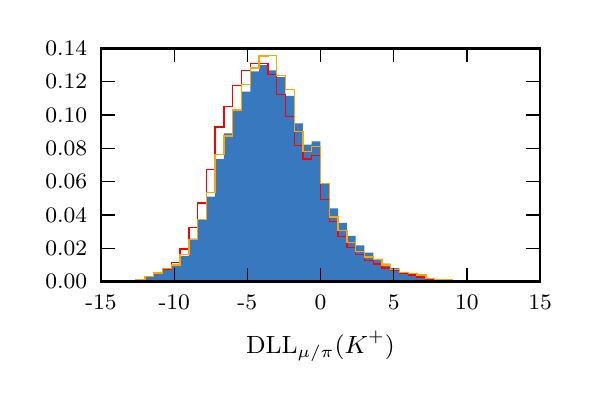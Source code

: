 \begingroup%
\makeatletter%
\begin{pgfpicture}%
\pgfpathrectangle{\pgfpointorigin}{\pgfqpoint{2.682in}{1.719in}}%
\pgfusepath{use as bounding box, clip}%
\begin{pgfscope}%
\pgfsetbuttcap%
\pgfsetmiterjoin%
\definecolor{currentfill}{rgb}{1.0,1.0,1.0}%
\pgfsetfillcolor{currentfill}%
\pgfsetlinewidth{0.0pt}%
\definecolor{currentstroke}{rgb}{1.0,1.0,1.0}%
\pgfsetstrokecolor{currentstroke}%
\pgfsetdash{}{0pt}%
\pgfpathmoveto{\pgfqpoint{0.0in}{0.0in}}%
\pgfpathlineto{\pgfqpoint{2.682in}{0.0in}}%
\pgfpathlineto{\pgfqpoint{2.682in}{1.719in}}%
\pgfpathlineto{\pgfqpoint{0.0in}{1.719in}}%
\pgfpathclose%
\pgfusepath{fill}%
\end{pgfscope}%
\begin{pgfscope}%
\pgfsetbuttcap%
\pgfsetmiterjoin%
\definecolor{currentfill}{rgb}{1.0,1.0,1.0}%
\pgfsetfillcolor{currentfill}%
\pgfsetlinewidth{0.0pt}%
\definecolor{currentstroke}{rgb}{0.0,0.0,0.0}%
\pgfsetstrokecolor{currentstroke}%
\pgfsetstrokeopacity{0.0}%
\pgfsetdash{}{0pt}%
\pgfpathmoveto{\pgfqpoint{0.367in}{0.45in}}%
\pgfpathlineto{\pgfqpoint{2.562in}{0.45in}}%
\pgfpathlineto{\pgfqpoint{2.562in}{1.616in}}%
\pgfpathlineto{\pgfqpoint{0.367in}{1.616in}}%
\pgfpathclose%
\pgfusepath{fill}%
\end{pgfscope}%
\begin{pgfscope}%
\pgfpathrectangle{\pgfqpoint{0.367in}{0.45in}}{\pgfqpoint{2.195in}{1.166in}} %
\pgfusepath{clip}%
\pgfsetbuttcap%
\pgfsetmiterjoin%
\definecolor{currentfill}{rgb}{0.216,0.471,0.749}%
\pgfsetfillcolor{currentfill}%
\pgfsetlinewidth{0.0pt}%
\definecolor{currentstroke}{rgb}{0.0,0.0,0.0}%
\pgfsetstrokecolor{currentstroke}%
\pgfsetdash{}{0pt}%
\pgfpathmoveto{\pgfqpoint{0.367in}{0.45in}}%
\pgfpathlineto{\pgfqpoint{0.367in}{0.45in}}%
\pgfpathlineto{\pgfqpoint{0.411in}{0.45in}}%
\pgfpathlineto{\pgfqpoint{0.411in}{0.45in}}%
\pgfpathlineto{\pgfqpoint{0.455in}{0.45in}}%
\pgfpathlineto{\pgfqpoint{0.455in}{0.45in}}%
\pgfpathlineto{\pgfqpoint{0.499in}{0.45in}}%
\pgfpathlineto{\pgfqpoint{0.499in}{0.45in}}%
\pgfpathlineto{\pgfqpoint{0.542in}{0.45in}}%
\pgfpathlineto{\pgfqpoint{0.542in}{0.454in}}%
\pgfpathlineto{\pgfqpoint{0.586in}{0.454in}}%
\pgfpathlineto{\pgfqpoint{0.586in}{0.472in}}%
\pgfpathlineto{\pgfqpoint{0.63in}{0.472in}}%
\pgfpathlineto{\pgfqpoint{0.63in}{0.49in}}%
\pgfpathlineto{\pgfqpoint{0.674in}{0.49in}}%
\pgfpathlineto{\pgfqpoint{0.674in}{0.511in}}%
\pgfpathlineto{\pgfqpoint{0.718in}{0.511in}}%
\pgfpathlineto{\pgfqpoint{0.718in}{0.535in}}%
\pgfpathlineto{\pgfqpoint{0.762in}{0.535in}}%
\pgfpathlineto{\pgfqpoint{0.762in}{0.578in}}%
\pgfpathlineto{\pgfqpoint{0.806in}{0.578in}}%
\pgfpathlineto{\pgfqpoint{0.806in}{0.664in}}%
\pgfpathlineto{\pgfqpoint{0.85in}{0.664in}}%
\pgfpathlineto{\pgfqpoint{0.85in}{0.759in}}%
\pgfpathlineto{\pgfqpoint{0.894in}{0.759in}}%
\pgfpathlineto{\pgfqpoint{0.894in}{0.874in}}%
\pgfpathlineto{\pgfqpoint{0.937in}{0.874in}}%
\pgfpathlineto{\pgfqpoint{0.937in}{1.062in}}%
\pgfpathlineto{\pgfqpoint{0.981in}{1.062in}}%
\pgfpathlineto{\pgfqpoint{0.981in}{1.19in}}%
\pgfpathlineto{\pgfqpoint{1.025in}{1.19in}}%
\pgfpathlineto{\pgfqpoint{1.025in}{1.303in}}%
\pgfpathlineto{\pgfqpoint{1.069in}{1.303in}}%
\pgfpathlineto{\pgfqpoint{1.069in}{1.399in}}%
\pgfpathlineto{\pgfqpoint{1.113in}{1.399in}}%
\pgfpathlineto{\pgfqpoint{1.113in}{1.5in}}%
\pgfpathlineto{\pgfqpoint{1.157in}{1.5in}}%
\pgfpathlineto{\pgfqpoint{1.157in}{1.532in}}%
\pgfpathlineto{\pgfqpoint{1.201in}{1.532in}}%
\pgfpathlineto{\pgfqpoint{1.201in}{1.506in}}%
\pgfpathlineto{\pgfqpoint{1.245in}{1.506in}}%
\pgfpathlineto{\pgfqpoint{1.245in}{1.472in}}%
\pgfpathlineto{\pgfqpoint{1.289in}{1.472in}}%
\pgfpathlineto{\pgfqpoint{1.289in}{1.378in}}%
\pgfpathlineto{\pgfqpoint{1.333in}{1.378in}}%
\pgfpathlineto{\pgfqpoint{1.333in}{1.241in}}%
\pgfpathlineto{\pgfqpoint{1.376in}{1.241in}}%
\pgfpathlineto{\pgfqpoint{1.376in}{1.134in}}%
\pgfpathlineto{\pgfqpoint{1.42in}{1.134in}}%
\pgfpathlineto{\pgfqpoint{1.42in}{1.151in}}%
\pgfpathlineto{\pgfqpoint{1.464in}{1.151in}}%
\pgfpathlineto{\pgfqpoint{1.464in}{0.938in}}%
\pgfpathlineto{\pgfqpoint{1.508in}{0.938in}}%
\pgfpathlineto{\pgfqpoint{1.508in}{0.816in}}%
\pgfpathlineto{\pgfqpoint{1.552in}{0.816in}}%
\pgfpathlineto{\pgfqpoint{1.552in}{0.743in}}%
\pgfpathlineto{\pgfqpoint{1.596in}{0.743in}}%
\pgfpathlineto{\pgfqpoint{1.596in}{0.678in}}%
\pgfpathlineto{\pgfqpoint{1.64in}{0.678in}}%
\pgfpathlineto{\pgfqpoint{1.64in}{0.631in}}%
\pgfpathlineto{\pgfqpoint{1.684in}{0.631in}}%
\pgfpathlineto{\pgfqpoint{1.684in}{0.594in}}%
\pgfpathlineto{\pgfqpoint{1.728in}{0.594in}}%
\pgfpathlineto{\pgfqpoint{1.728in}{0.563in}}%
\pgfpathlineto{\pgfqpoint{1.772in}{0.563in}}%
\pgfpathlineto{\pgfqpoint{1.772in}{0.539in}}%
\pgfpathlineto{\pgfqpoint{1.815in}{0.539in}}%
\pgfpathlineto{\pgfqpoint{1.815in}{0.517in}}%
\pgfpathlineto{\pgfqpoint{1.859in}{0.517in}}%
\pgfpathlineto{\pgfqpoint{1.859in}{0.497in}}%
\pgfpathlineto{\pgfqpoint{1.903in}{0.497in}}%
\pgfpathlineto{\pgfqpoint{1.903in}{0.488in}}%
\pgfpathlineto{\pgfqpoint{1.947in}{0.488in}}%
\pgfpathlineto{\pgfqpoint{1.947in}{0.478in}}%
\pgfpathlineto{\pgfqpoint{1.991in}{0.478in}}%
\pgfpathlineto{\pgfqpoint{1.991in}{0.466in}}%
\pgfpathlineto{\pgfqpoint{2.035in}{0.466in}}%
\pgfpathlineto{\pgfqpoint{2.035in}{0.461in}}%
\pgfpathlineto{\pgfqpoint{2.079in}{0.461in}}%
\pgfpathlineto{\pgfqpoint{2.079in}{0.456in}}%
\pgfpathlineto{\pgfqpoint{2.123in}{0.456in}}%
\pgfpathlineto{\pgfqpoint{2.123in}{0.453in}}%
\pgfpathlineto{\pgfqpoint{2.167in}{0.453in}}%
\pgfpathlineto{\pgfqpoint{2.167in}{0.451in}}%
\pgfpathlineto{\pgfqpoint{2.21in}{0.451in}}%
\pgfpathlineto{\pgfqpoint{2.21in}{0.451in}}%
\pgfpathlineto{\pgfqpoint{2.254in}{0.451in}}%
\pgfpathlineto{\pgfqpoint{2.254in}{0.45in}}%
\pgfpathlineto{\pgfqpoint{2.298in}{0.45in}}%
\pgfpathlineto{\pgfqpoint{2.298in}{0.45in}}%
\pgfpathlineto{\pgfqpoint{2.342in}{0.45in}}%
\pgfpathlineto{\pgfqpoint{2.342in}{0.45in}}%
\pgfpathlineto{\pgfqpoint{2.386in}{0.45in}}%
\pgfpathlineto{\pgfqpoint{2.386in}{0.45in}}%
\pgfpathlineto{\pgfqpoint{2.43in}{0.45in}}%
\pgfpathlineto{\pgfqpoint{2.43in}{0.45in}}%
\pgfpathlineto{\pgfqpoint{2.474in}{0.45in}}%
\pgfpathlineto{\pgfqpoint{2.474in}{0.45in}}%
\pgfpathlineto{\pgfqpoint{2.518in}{0.45in}}%
\pgfpathlineto{\pgfqpoint{2.518in}{0.45in}}%
\pgfpathlineto{\pgfqpoint{2.562in}{0.45in}}%
\pgfpathlineto{\pgfqpoint{2.562in}{0.45in}}%
\pgfpathlineto{\pgfqpoint{2.518in}{0.45in}}%
\pgfpathlineto{\pgfqpoint{2.518in}{0.45in}}%
\pgfpathlineto{\pgfqpoint{2.474in}{0.45in}}%
\pgfpathlineto{\pgfqpoint{2.474in}{0.45in}}%
\pgfpathlineto{\pgfqpoint{2.43in}{0.45in}}%
\pgfpathlineto{\pgfqpoint{2.43in}{0.45in}}%
\pgfpathlineto{\pgfqpoint{2.386in}{0.45in}}%
\pgfpathlineto{\pgfqpoint{2.386in}{0.45in}}%
\pgfpathlineto{\pgfqpoint{2.342in}{0.45in}}%
\pgfpathlineto{\pgfqpoint{2.342in}{0.45in}}%
\pgfpathlineto{\pgfqpoint{2.298in}{0.45in}}%
\pgfpathlineto{\pgfqpoint{2.298in}{0.45in}}%
\pgfpathlineto{\pgfqpoint{2.254in}{0.45in}}%
\pgfpathlineto{\pgfqpoint{2.254in}{0.45in}}%
\pgfpathlineto{\pgfqpoint{2.21in}{0.45in}}%
\pgfpathlineto{\pgfqpoint{2.21in}{0.45in}}%
\pgfpathlineto{\pgfqpoint{2.167in}{0.45in}}%
\pgfpathlineto{\pgfqpoint{2.167in}{0.45in}}%
\pgfpathlineto{\pgfqpoint{2.123in}{0.45in}}%
\pgfpathlineto{\pgfqpoint{2.123in}{0.45in}}%
\pgfpathlineto{\pgfqpoint{2.079in}{0.45in}}%
\pgfpathlineto{\pgfqpoint{2.079in}{0.45in}}%
\pgfpathlineto{\pgfqpoint{2.035in}{0.45in}}%
\pgfpathlineto{\pgfqpoint{2.035in}{0.45in}}%
\pgfpathlineto{\pgfqpoint{1.991in}{0.45in}}%
\pgfpathlineto{\pgfqpoint{1.991in}{0.45in}}%
\pgfpathlineto{\pgfqpoint{1.947in}{0.45in}}%
\pgfpathlineto{\pgfqpoint{1.947in}{0.45in}}%
\pgfpathlineto{\pgfqpoint{1.903in}{0.45in}}%
\pgfpathlineto{\pgfqpoint{1.903in}{0.45in}}%
\pgfpathlineto{\pgfqpoint{1.859in}{0.45in}}%
\pgfpathlineto{\pgfqpoint{1.859in}{0.45in}}%
\pgfpathlineto{\pgfqpoint{1.815in}{0.45in}}%
\pgfpathlineto{\pgfqpoint{1.815in}{0.45in}}%
\pgfpathlineto{\pgfqpoint{1.772in}{0.45in}}%
\pgfpathlineto{\pgfqpoint{1.772in}{0.45in}}%
\pgfpathlineto{\pgfqpoint{1.728in}{0.45in}}%
\pgfpathlineto{\pgfqpoint{1.728in}{0.45in}}%
\pgfpathlineto{\pgfqpoint{1.684in}{0.45in}}%
\pgfpathlineto{\pgfqpoint{1.684in}{0.45in}}%
\pgfpathlineto{\pgfqpoint{1.64in}{0.45in}}%
\pgfpathlineto{\pgfqpoint{1.64in}{0.45in}}%
\pgfpathlineto{\pgfqpoint{1.596in}{0.45in}}%
\pgfpathlineto{\pgfqpoint{1.596in}{0.45in}}%
\pgfpathlineto{\pgfqpoint{1.552in}{0.45in}}%
\pgfpathlineto{\pgfqpoint{1.552in}{0.45in}}%
\pgfpathlineto{\pgfqpoint{1.508in}{0.45in}}%
\pgfpathlineto{\pgfqpoint{1.508in}{0.45in}}%
\pgfpathlineto{\pgfqpoint{1.464in}{0.45in}}%
\pgfpathlineto{\pgfqpoint{1.464in}{0.45in}}%
\pgfpathlineto{\pgfqpoint{1.42in}{0.45in}}%
\pgfpathlineto{\pgfqpoint{1.42in}{0.45in}}%
\pgfpathlineto{\pgfqpoint{1.376in}{0.45in}}%
\pgfpathlineto{\pgfqpoint{1.376in}{0.45in}}%
\pgfpathlineto{\pgfqpoint{1.333in}{0.45in}}%
\pgfpathlineto{\pgfqpoint{1.333in}{0.45in}}%
\pgfpathlineto{\pgfqpoint{1.289in}{0.45in}}%
\pgfpathlineto{\pgfqpoint{1.289in}{0.45in}}%
\pgfpathlineto{\pgfqpoint{1.245in}{0.45in}}%
\pgfpathlineto{\pgfqpoint{1.245in}{0.45in}}%
\pgfpathlineto{\pgfqpoint{1.201in}{0.45in}}%
\pgfpathlineto{\pgfqpoint{1.201in}{0.45in}}%
\pgfpathlineto{\pgfqpoint{1.157in}{0.45in}}%
\pgfpathlineto{\pgfqpoint{1.157in}{0.45in}}%
\pgfpathlineto{\pgfqpoint{1.113in}{0.45in}}%
\pgfpathlineto{\pgfqpoint{1.113in}{0.45in}}%
\pgfpathlineto{\pgfqpoint{1.069in}{0.45in}}%
\pgfpathlineto{\pgfqpoint{1.069in}{0.45in}}%
\pgfpathlineto{\pgfqpoint{1.025in}{0.45in}}%
\pgfpathlineto{\pgfqpoint{1.025in}{0.45in}}%
\pgfpathlineto{\pgfqpoint{0.981in}{0.45in}}%
\pgfpathlineto{\pgfqpoint{0.981in}{0.45in}}%
\pgfpathlineto{\pgfqpoint{0.937in}{0.45in}}%
\pgfpathlineto{\pgfqpoint{0.937in}{0.45in}}%
\pgfpathlineto{\pgfqpoint{0.894in}{0.45in}}%
\pgfpathlineto{\pgfqpoint{0.894in}{0.45in}}%
\pgfpathlineto{\pgfqpoint{0.85in}{0.45in}}%
\pgfpathlineto{\pgfqpoint{0.85in}{0.45in}}%
\pgfpathlineto{\pgfqpoint{0.806in}{0.45in}}%
\pgfpathlineto{\pgfqpoint{0.806in}{0.45in}}%
\pgfpathlineto{\pgfqpoint{0.762in}{0.45in}}%
\pgfpathlineto{\pgfqpoint{0.762in}{0.45in}}%
\pgfpathlineto{\pgfqpoint{0.718in}{0.45in}}%
\pgfpathlineto{\pgfqpoint{0.718in}{0.45in}}%
\pgfpathlineto{\pgfqpoint{0.674in}{0.45in}}%
\pgfpathlineto{\pgfqpoint{0.674in}{0.45in}}%
\pgfpathlineto{\pgfqpoint{0.63in}{0.45in}}%
\pgfpathlineto{\pgfqpoint{0.63in}{0.45in}}%
\pgfpathlineto{\pgfqpoint{0.586in}{0.45in}}%
\pgfpathlineto{\pgfqpoint{0.586in}{0.45in}}%
\pgfpathlineto{\pgfqpoint{0.542in}{0.45in}}%
\pgfpathlineto{\pgfqpoint{0.542in}{0.45in}}%
\pgfpathlineto{\pgfqpoint{0.499in}{0.45in}}%
\pgfpathlineto{\pgfqpoint{0.499in}{0.45in}}%
\pgfpathlineto{\pgfqpoint{0.455in}{0.45in}}%
\pgfpathlineto{\pgfqpoint{0.455in}{0.45in}}%
\pgfpathlineto{\pgfqpoint{0.411in}{0.45in}}%
\pgfpathlineto{\pgfqpoint{0.411in}{0.45in}}%
\pgfpathlineto{\pgfqpoint{0.367in}{0.45in}}%
\pgfusepath{fill}%
\end{pgfscope}%
\begin{pgfscope}%
\pgfpathrectangle{\pgfqpoint{0.367in}{0.45in}}{\pgfqpoint{2.195in}{1.166in}} %
\pgfusepath{clip}%
\pgfsetbuttcap%
\pgfsetmiterjoin%
\pgfsetlinewidth{0.502pt}%
\definecolor{currentstroke}{rgb}{1.0,0.0,0.0}%
\pgfsetstrokecolor{currentstroke}%
\pgfsetdash{}{0pt}%
\pgfpathmoveto{\pgfqpoint{0.367in}{0.45in}}%
\pgfpathlineto{\pgfqpoint{0.367in}{0.45in}}%
\pgfpathlineto{\pgfqpoint{0.411in}{0.45in}}%
\pgfpathlineto{\pgfqpoint{0.411in}{0.45in}}%
\pgfpathlineto{\pgfqpoint{0.455in}{0.45in}}%
\pgfpathlineto{\pgfqpoint{0.455in}{0.45in}}%
\pgfpathlineto{\pgfqpoint{0.499in}{0.45in}}%
\pgfpathlineto{\pgfqpoint{0.499in}{0.45in}}%
\pgfpathlineto{\pgfqpoint{0.542in}{0.45in}}%
\pgfpathlineto{\pgfqpoint{0.542in}{0.456in}}%
\pgfpathlineto{\pgfqpoint{0.586in}{0.456in}}%
\pgfpathlineto{\pgfqpoint{0.586in}{0.475in}}%
\pgfpathlineto{\pgfqpoint{0.63in}{0.475in}}%
\pgfpathlineto{\pgfqpoint{0.63in}{0.491in}}%
\pgfpathlineto{\pgfqpoint{0.674in}{0.491in}}%
\pgfpathlineto{\pgfqpoint{0.674in}{0.512in}}%
\pgfpathlineto{\pgfqpoint{0.718in}{0.512in}}%
\pgfpathlineto{\pgfqpoint{0.718in}{0.546in}}%
\pgfpathlineto{\pgfqpoint{0.762in}{0.546in}}%
\pgfpathlineto{\pgfqpoint{0.762in}{0.612in}}%
\pgfpathlineto{\pgfqpoint{0.806in}{0.612in}}%
\pgfpathlineto{\pgfqpoint{0.806in}{0.719in}}%
\pgfpathlineto{\pgfqpoint{0.85in}{0.719in}}%
\pgfpathlineto{\pgfqpoint{0.85in}{0.842in}}%
\pgfpathlineto{\pgfqpoint{0.894in}{0.842in}}%
\pgfpathlineto{\pgfqpoint{0.894in}{1.011in}}%
\pgfpathlineto{\pgfqpoint{0.937in}{1.011in}}%
\pgfpathlineto{\pgfqpoint{0.937in}{1.223in}}%
\pgfpathlineto{\pgfqpoint{0.981in}{1.223in}}%
\pgfpathlineto{\pgfqpoint{0.981in}{1.324in}}%
\pgfpathlineto{\pgfqpoint{1.025in}{1.324in}}%
\pgfpathlineto{\pgfqpoint{1.025in}{1.429in}}%
\pgfpathlineto{\pgfqpoint{1.069in}{1.429in}}%
\pgfpathlineto{\pgfqpoint{1.069in}{1.504in}}%
\pgfpathlineto{\pgfqpoint{1.113in}{1.504in}}%
\pgfpathlineto{\pgfqpoint{1.113in}{1.539in}}%
\pgfpathlineto{\pgfqpoint{1.157in}{1.539in}}%
\pgfpathlineto{\pgfqpoint{1.157in}{1.54in}}%
\pgfpathlineto{\pgfqpoint{1.201in}{1.54in}}%
\pgfpathlineto{\pgfqpoint{1.201in}{1.484in}}%
\pgfpathlineto{\pgfqpoint{1.245in}{1.484in}}%
\pgfpathlineto{\pgfqpoint{1.245in}{1.385in}}%
\pgfpathlineto{\pgfqpoint{1.289in}{1.385in}}%
\pgfpathlineto{\pgfqpoint{1.289in}{1.275in}}%
\pgfpathlineto{\pgfqpoint{1.333in}{1.275in}}%
\pgfpathlineto{\pgfqpoint{1.333in}{1.131in}}%
\pgfpathlineto{\pgfqpoint{1.376in}{1.131in}}%
\pgfpathlineto{\pgfqpoint{1.376in}{1.062in}}%
\pgfpathlineto{\pgfqpoint{1.42in}{1.062in}}%
\pgfpathlineto{\pgfqpoint{1.42in}{1.081in}}%
\pgfpathlineto{\pgfqpoint{1.464in}{1.081in}}%
\pgfpathlineto{\pgfqpoint{1.464in}{0.861in}}%
\pgfpathlineto{\pgfqpoint{1.508in}{0.861in}}%
\pgfpathlineto{\pgfqpoint{1.508in}{0.75in}}%
\pgfpathlineto{\pgfqpoint{1.552in}{0.75in}}%
\pgfpathlineto{\pgfqpoint{1.552in}{0.676in}}%
\pgfpathlineto{\pgfqpoint{1.596in}{0.676in}}%
\pgfpathlineto{\pgfqpoint{1.596in}{0.62in}}%
\pgfpathlineto{\pgfqpoint{1.64in}{0.62in}}%
\pgfpathlineto{\pgfqpoint{1.64in}{0.584in}}%
\pgfpathlineto{\pgfqpoint{1.684in}{0.584in}}%
\pgfpathlineto{\pgfqpoint{1.684in}{0.556in}}%
\pgfpathlineto{\pgfqpoint{1.728in}{0.556in}}%
\pgfpathlineto{\pgfqpoint{1.728in}{0.538in}}%
\pgfpathlineto{\pgfqpoint{1.772in}{0.538in}}%
\pgfpathlineto{\pgfqpoint{1.772in}{0.518in}}%
\pgfpathlineto{\pgfqpoint{1.815in}{0.518in}}%
\pgfpathlineto{\pgfqpoint{1.815in}{0.505in}}%
\pgfpathlineto{\pgfqpoint{1.859in}{0.505in}}%
\pgfpathlineto{\pgfqpoint{1.859in}{0.491in}}%
\pgfpathlineto{\pgfqpoint{1.903in}{0.491in}}%
\pgfpathlineto{\pgfqpoint{1.903in}{0.482in}}%
\pgfpathlineto{\pgfqpoint{1.947in}{0.482in}}%
\pgfpathlineto{\pgfqpoint{1.947in}{0.472in}}%
\pgfpathlineto{\pgfqpoint{1.991in}{0.472in}}%
\pgfpathlineto{\pgfqpoint{1.991in}{0.463in}}%
\pgfpathlineto{\pgfqpoint{2.035in}{0.463in}}%
\pgfpathlineto{\pgfqpoint{2.035in}{0.458in}}%
\pgfpathlineto{\pgfqpoint{2.079in}{0.458in}}%
\pgfpathlineto{\pgfqpoint{2.079in}{0.454in}}%
\pgfpathlineto{\pgfqpoint{2.123in}{0.454in}}%
\pgfpathlineto{\pgfqpoint{2.123in}{0.453in}}%
\pgfpathlineto{\pgfqpoint{2.167in}{0.453in}}%
\pgfpathlineto{\pgfqpoint{2.167in}{0.451in}}%
\pgfpathlineto{\pgfqpoint{2.21in}{0.451in}}%
\pgfpathlineto{\pgfqpoint{2.21in}{0.451in}}%
\pgfpathlineto{\pgfqpoint{2.254in}{0.451in}}%
\pgfpathlineto{\pgfqpoint{2.254in}{0.45in}}%
\pgfpathlineto{\pgfqpoint{2.298in}{0.45in}}%
\pgfpathlineto{\pgfqpoint{2.298in}{0.45in}}%
\pgfpathlineto{\pgfqpoint{2.342in}{0.45in}}%
\pgfpathlineto{\pgfqpoint{2.342in}{0.45in}}%
\pgfpathlineto{\pgfqpoint{2.386in}{0.45in}}%
\pgfpathlineto{\pgfqpoint{2.386in}{0.45in}}%
\pgfpathlineto{\pgfqpoint{2.43in}{0.45in}}%
\pgfpathlineto{\pgfqpoint{2.43in}{0.45in}}%
\pgfpathlineto{\pgfqpoint{2.474in}{0.45in}}%
\pgfpathlineto{\pgfqpoint{2.474in}{0.45in}}%
\pgfpathlineto{\pgfqpoint{2.518in}{0.45in}}%
\pgfpathlineto{\pgfqpoint{2.518in}{0.45in}}%
\pgfpathlineto{\pgfqpoint{2.562in}{0.45in}}%
\pgfpathlineto{\pgfqpoint{2.562in}{0.45in}}%
\pgfusepath{stroke}%
\end{pgfscope}%
\begin{pgfscope}%
\pgfpathrectangle{\pgfqpoint{0.367in}{0.45in}}{\pgfqpoint{2.195in}{1.166in}} %
\pgfusepath{clip}%
\pgfsetbuttcap%
\pgfsetmiterjoin%
\pgfsetlinewidth{0.502pt}%
\definecolor{currentstroke}{rgb}{1.0,0.647,0.0}%
\pgfsetstrokecolor{currentstroke}%
\pgfsetdash{}{0pt}%
\pgfpathmoveto{\pgfqpoint{0.367in}{0.45in}}%
\pgfpathlineto{\pgfqpoint{0.367in}{0.45in}}%
\pgfpathlineto{\pgfqpoint{0.411in}{0.45in}}%
\pgfpathlineto{\pgfqpoint{0.411in}{0.45in}}%
\pgfpathlineto{\pgfqpoint{0.455in}{0.45in}}%
\pgfpathlineto{\pgfqpoint{0.455in}{0.45in}}%
\pgfpathlineto{\pgfqpoint{0.499in}{0.45in}}%
\pgfpathlineto{\pgfqpoint{0.499in}{0.45in}}%
\pgfpathlineto{\pgfqpoint{0.542in}{0.45in}}%
\pgfpathlineto{\pgfqpoint{0.542in}{0.459in}}%
\pgfpathlineto{\pgfqpoint{0.586in}{0.459in}}%
\pgfpathlineto{\pgfqpoint{0.586in}{0.475in}}%
\pgfpathlineto{\pgfqpoint{0.63in}{0.475in}}%
\pgfpathlineto{\pgfqpoint{0.63in}{0.492in}}%
\pgfpathlineto{\pgfqpoint{0.674in}{0.492in}}%
\pgfpathlineto{\pgfqpoint{0.674in}{0.514in}}%
\pgfpathlineto{\pgfqpoint{0.718in}{0.514in}}%
\pgfpathlineto{\pgfqpoint{0.718in}{0.532in}}%
\pgfpathlineto{\pgfqpoint{0.762in}{0.532in}}%
\pgfpathlineto{\pgfqpoint{0.762in}{0.586in}}%
\pgfpathlineto{\pgfqpoint{0.806in}{0.586in}}%
\pgfpathlineto{\pgfqpoint{0.806in}{0.659in}}%
\pgfpathlineto{\pgfqpoint{0.85in}{0.659in}}%
\pgfpathlineto{\pgfqpoint{0.85in}{0.76in}}%
\pgfpathlineto{\pgfqpoint{0.894in}{0.76in}}%
\pgfpathlineto{\pgfqpoint{0.894in}{0.896in}}%
\pgfpathlineto{\pgfqpoint{0.937in}{0.896in}}%
\pgfpathlineto{\pgfqpoint{0.937in}{1.086in}}%
\pgfpathlineto{\pgfqpoint{0.981in}{1.086in}}%
\pgfpathlineto{\pgfqpoint{0.981in}{1.178in}}%
\pgfpathlineto{\pgfqpoint{1.025in}{1.178in}}%
\pgfpathlineto{\pgfqpoint{1.025in}{1.308in}}%
\pgfpathlineto{\pgfqpoint{1.069in}{1.308in}}%
\pgfpathlineto{\pgfqpoint{1.069in}{1.435in}}%
\pgfpathlineto{\pgfqpoint{1.113in}{1.435in}}%
\pgfpathlineto{\pgfqpoint{1.113in}{1.518in}}%
\pgfpathlineto{\pgfqpoint{1.157in}{1.518in}}%
\pgfpathlineto{\pgfqpoint{1.157in}{1.577in}}%
\pgfpathlineto{\pgfqpoint{1.201in}{1.577in}}%
\pgfpathlineto{\pgfqpoint{1.201in}{1.58in}}%
\pgfpathlineto{\pgfqpoint{1.245in}{1.58in}}%
\pgfpathlineto{\pgfqpoint{1.245in}{1.479in}}%
\pgfpathlineto{\pgfqpoint{1.289in}{1.479in}}%
\pgfpathlineto{\pgfqpoint{1.289in}{1.409in}}%
\pgfpathlineto{\pgfqpoint{1.333in}{1.409in}}%
\pgfpathlineto{\pgfqpoint{1.333in}{1.201in}}%
\pgfpathlineto{\pgfqpoint{1.376in}{1.201in}}%
\pgfpathlineto{\pgfqpoint{1.376in}{1.101in}}%
\pgfpathlineto{\pgfqpoint{1.42in}{1.101in}}%
\pgfpathlineto{\pgfqpoint{1.42in}{1.126in}}%
\pgfpathlineto{\pgfqpoint{1.464in}{1.126in}}%
\pgfpathlineto{\pgfqpoint{1.464in}{0.939in}}%
\pgfpathlineto{\pgfqpoint{1.508in}{0.939in}}%
\pgfpathlineto{\pgfqpoint{1.508in}{0.772in}}%
\pgfpathlineto{\pgfqpoint{1.552in}{0.772in}}%
\pgfpathlineto{\pgfqpoint{1.552in}{0.705in}}%
\pgfpathlineto{\pgfqpoint{1.596in}{0.705in}}%
\pgfpathlineto{\pgfqpoint{1.596in}{0.644in}}%
\pgfpathlineto{\pgfqpoint{1.64in}{0.644in}}%
\pgfpathlineto{\pgfqpoint{1.64in}{0.601in}}%
\pgfpathlineto{\pgfqpoint{1.684in}{0.601in}}%
\pgfpathlineto{\pgfqpoint{1.684in}{0.572in}}%
\pgfpathlineto{\pgfqpoint{1.728in}{0.572in}}%
\pgfpathlineto{\pgfqpoint{1.728in}{0.561in}}%
\pgfpathlineto{\pgfqpoint{1.772in}{0.561in}}%
\pgfpathlineto{\pgfqpoint{1.772in}{0.533in}}%
\pgfpathlineto{\pgfqpoint{1.815in}{0.533in}}%
\pgfpathlineto{\pgfqpoint{1.815in}{0.511in}}%
\pgfpathlineto{\pgfqpoint{1.859in}{0.511in}}%
\pgfpathlineto{\pgfqpoint{1.859in}{0.496in}}%
\pgfpathlineto{\pgfqpoint{1.903in}{0.496in}}%
\pgfpathlineto{\pgfqpoint{1.903in}{0.491in}}%
\pgfpathlineto{\pgfqpoint{1.947in}{0.491in}}%
\pgfpathlineto{\pgfqpoint{1.947in}{0.483in}}%
\pgfpathlineto{\pgfqpoint{1.991in}{0.483in}}%
\pgfpathlineto{\pgfqpoint{1.991in}{0.466in}}%
\pgfpathlineto{\pgfqpoint{2.035in}{0.466in}}%
\pgfpathlineto{\pgfqpoint{2.035in}{0.459in}}%
\pgfpathlineto{\pgfqpoint{2.079in}{0.459in}}%
\pgfpathlineto{\pgfqpoint{2.079in}{0.457in}}%
\pgfpathlineto{\pgfqpoint{2.123in}{0.457in}}%
\pgfpathlineto{\pgfqpoint{2.123in}{0.456in}}%
\pgfpathlineto{\pgfqpoint{2.167in}{0.456in}}%
\pgfpathlineto{\pgfqpoint{2.167in}{0.455in}}%
\pgfpathlineto{\pgfqpoint{2.21in}{0.455in}}%
\pgfpathlineto{\pgfqpoint{2.21in}{0.455in}}%
\pgfpathlineto{\pgfqpoint{2.254in}{0.455in}}%
\pgfpathlineto{\pgfqpoint{2.254in}{0.452in}}%
\pgfpathlineto{\pgfqpoint{2.298in}{0.452in}}%
\pgfpathlineto{\pgfqpoint{2.298in}{0.452in}}%
\pgfpathlineto{\pgfqpoint{2.342in}{0.452in}}%
\pgfpathlineto{\pgfqpoint{2.342in}{0.45in}}%
\pgfpathlineto{\pgfqpoint{2.386in}{0.45in}}%
\pgfpathlineto{\pgfqpoint{2.386in}{0.45in}}%
\pgfpathlineto{\pgfqpoint{2.43in}{0.45in}}%
\pgfpathlineto{\pgfqpoint{2.43in}{0.45in}}%
\pgfpathlineto{\pgfqpoint{2.474in}{0.45in}}%
\pgfpathlineto{\pgfqpoint{2.474in}{0.45in}}%
\pgfpathlineto{\pgfqpoint{2.518in}{0.45in}}%
\pgfpathlineto{\pgfqpoint{2.518in}{0.45in}}%
\pgfpathlineto{\pgfqpoint{2.562in}{0.45in}}%
\pgfpathlineto{\pgfqpoint{2.562in}{0.45in}}%
\pgfusepath{stroke}%
\end{pgfscope}%
\begin{pgfscope}%
\pgfsetrectcap%
\pgfsetmiterjoin%
\pgfsetlinewidth{1.004pt}%
\definecolor{currentstroke}{rgb}{0.0,0.0,0.0}%
\pgfsetstrokecolor{currentstroke}%
\pgfsetdash{}{0pt}%
\pgfpathmoveto{\pgfqpoint{0.367in}{1.616in}}%
\pgfpathlineto{\pgfqpoint{2.562in}{1.616in}}%
\pgfusepath{stroke}%
\end{pgfscope}%
\begin{pgfscope}%
\pgfsetrectcap%
\pgfsetmiterjoin%
\pgfsetlinewidth{1.004pt}%
\definecolor{currentstroke}{rgb}{0.0,0.0,0.0}%
\pgfsetstrokecolor{currentstroke}%
\pgfsetdash{}{0pt}%
\pgfpathmoveto{\pgfqpoint{2.562in}{0.45in}}%
\pgfpathlineto{\pgfqpoint{2.562in}{1.616in}}%
\pgfusepath{stroke}%
\end{pgfscope}%
\begin{pgfscope}%
\pgfsetrectcap%
\pgfsetmiterjoin%
\pgfsetlinewidth{1.004pt}%
\definecolor{currentstroke}{rgb}{0.0,0.0,0.0}%
\pgfsetstrokecolor{currentstroke}%
\pgfsetdash{}{0pt}%
\pgfpathmoveto{\pgfqpoint{0.367in}{0.45in}}%
\pgfpathlineto{\pgfqpoint{2.562in}{0.45in}}%
\pgfusepath{stroke}%
\end{pgfscope}%
\begin{pgfscope}%
\pgfsetrectcap%
\pgfsetmiterjoin%
\pgfsetlinewidth{1.004pt}%
\definecolor{currentstroke}{rgb}{0.0,0.0,0.0}%
\pgfsetstrokecolor{currentstroke}%
\pgfsetdash{}{0pt}%
\pgfpathmoveto{\pgfqpoint{0.367in}{0.45in}}%
\pgfpathlineto{\pgfqpoint{0.367in}{1.616in}}%
\pgfusepath{stroke}%
\end{pgfscope}%
\begin{pgfscope}%
\pgfsetbuttcap%
\pgfsetroundjoin%
\definecolor{currentfill}{rgb}{0.0,0.0,0.0}%
\pgfsetfillcolor{currentfill}%
\pgfsetlinewidth{0.502pt}%
\definecolor{currentstroke}{rgb}{0.0,0.0,0.0}%
\pgfsetstrokecolor{currentstroke}%
\pgfsetdash{}{0pt}%
\pgfsys@defobject{currentmarker}{\pgfqpoint{0.0in}{0.0in}}{\pgfqpoint{0.0in}{0.069in}}{%
\pgfpathmoveto{\pgfqpoint{0.0in}{0.0in}}%
\pgfpathlineto{\pgfqpoint{0.0in}{0.069in}}%
\pgfusepath{stroke,fill}%
}%
\begin{pgfscope}%
\pgfsys@transformshift{0.367in}{0.45in}%
\pgfsys@useobject{currentmarker}{}%
\end{pgfscope}%
\end{pgfscope}%
\begin{pgfscope}%
\pgfsetbuttcap%
\pgfsetroundjoin%
\definecolor{currentfill}{rgb}{0.0,0.0,0.0}%
\pgfsetfillcolor{currentfill}%
\pgfsetlinewidth{0.502pt}%
\definecolor{currentstroke}{rgb}{0.0,0.0,0.0}%
\pgfsetstrokecolor{currentstroke}%
\pgfsetdash{}{0pt}%
\pgfsys@defobject{currentmarker}{\pgfqpoint{0.0in}{-0.069in}}{\pgfqpoint{0.0in}{0.0in}}{%
\pgfpathmoveto{\pgfqpoint{0.0in}{0.0in}}%
\pgfpathlineto{\pgfqpoint{0.0in}{-0.069in}}%
\pgfusepath{stroke,fill}%
}%
\begin{pgfscope}%
\pgfsys@transformshift{0.367in}{1.616in}%
\pgfsys@useobject{currentmarker}{}%
\end{pgfscope}%
\end{pgfscope}%
\begin{pgfscope}%
\pgftext[x=0.367in,y=0.381in,,top]{\rmfamily\fontsize{8.0}{9.6}\selectfont −15}%
\end{pgfscope}%
\begin{pgfscope}%
\pgfsetbuttcap%
\pgfsetroundjoin%
\definecolor{currentfill}{rgb}{0.0,0.0,0.0}%
\pgfsetfillcolor{currentfill}%
\pgfsetlinewidth{0.502pt}%
\definecolor{currentstroke}{rgb}{0.0,0.0,0.0}%
\pgfsetstrokecolor{currentstroke}%
\pgfsetdash{}{0pt}%
\pgfsys@defobject{currentmarker}{\pgfqpoint{0.0in}{0.0in}}{\pgfqpoint{0.0in}{0.069in}}{%
\pgfpathmoveto{\pgfqpoint{0.0in}{0.0in}}%
\pgfpathlineto{\pgfqpoint{0.0in}{0.069in}}%
\pgfusepath{stroke,fill}%
}%
\begin{pgfscope}%
\pgfsys@transformshift{0.733in}{0.45in}%
\pgfsys@useobject{currentmarker}{}%
\end{pgfscope}%
\end{pgfscope}%
\begin{pgfscope}%
\pgfsetbuttcap%
\pgfsetroundjoin%
\definecolor{currentfill}{rgb}{0.0,0.0,0.0}%
\pgfsetfillcolor{currentfill}%
\pgfsetlinewidth{0.502pt}%
\definecolor{currentstroke}{rgb}{0.0,0.0,0.0}%
\pgfsetstrokecolor{currentstroke}%
\pgfsetdash{}{0pt}%
\pgfsys@defobject{currentmarker}{\pgfqpoint{0.0in}{-0.069in}}{\pgfqpoint{0.0in}{0.0in}}{%
\pgfpathmoveto{\pgfqpoint{0.0in}{0.0in}}%
\pgfpathlineto{\pgfqpoint{0.0in}{-0.069in}}%
\pgfusepath{stroke,fill}%
}%
\begin{pgfscope}%
\pgfsys@transformshift{0.733in}{1.616in}%
\pgfsys@useobject{currentmarker}{}%
\end{pgfscope}%
\end{pgfscope}%
\begin{pgfscope}%
\pgftext[x=0.733in,y=0.381in,,top]{\rmfamily\fontsize{8.0}{9.6}\selectfont −10}%
\end{pgfscope}%
\begin{pgfscope}%
\pgfsetbuttcap%
\pgfsetroundjoin%
\definecolor{currentfill}{rgb}{0.0,0.0,0.0}%
\pgfsetfillcolor{currentfill}%
\pgfsetlinewidth{0.502pt}%
\definecolor{currentstroke}{rgb}{0.0,0.0,0.0}%
\pgfsetstrokecolor{currentstroke}%
\pgfsetdash{}{0pt}%
\pgfsys@defobject{currentmarker}{\pgfqpoint{0.0in}{0.0in}}{\pgfqpoint{0.0in}{0.069in}}{%
\pgfpathmoveto{\pgfqpoint{0.0in}{0.0in}}%
\pgfpathlineto{\pgfqpoint{0.0in}{0.069in}}%
\pgfusepath{stroke,fill}%
}%
\begin{pgfscope}%
\pgfsys@transformshift{1.098in}{0.45in}%
\pgfsys@useobject{currentmarker}{}%
\end{pgfscope}%
\end{pgfscope}%
\begin{pgfscope}%
\pgfsetbuttcap%
\pgfsetroundjoin%
\definecolor{currentfill}{rgb}{0.0,0.0,0.0}%
\pgfsetfillcolor{currentfill}%
\pgfsetlinewidth{0.502pt}%
\definecolor{currentstroke}{rgb}{0.0,0.0,0.0}%
\pgfsetstrokecolor{currentstroke}%
\pgfsetdash{}{0pt}%
\pgfsys@defobject{currentmarker}{\pgfqpoint{0.0in}{-0.069in}}{\pgfqpoint{0.0in}{0.0in}}{%
\pgfpathmoveto{\pgfqpoint{0.0in}{0.0in}}%
\pgfpathlineto{\pgfqpoint{0.0in}{-0.069in}}%
\pgfusepath{stroke,fill}%
}%
\begin{pgfscope}%
\pgfsys@transformshift{1.098in}{1.616in}%
\pgfsys@useobject{currentmarker}{}%
\end{pgfscope}%
\end{pgfscope}%
\begin{pgfscope}%
\pgftext[x=1.098in,y=0.381in,,top]{\rmfamily\fontsize{8.0}{9.6}\selectfont −5}%
\end{pgfscope}%
\begin{pgfscope}%
\pgfsetbuttcap%
\pgfsetroundjoin%
\definecolor{currentfill}{rgb}{0.0,0.0,0.0}%
\pgfsetfillcolor{currentfill}%
\pgfsetlinewidth{0.502pt}%
\definecolor{currentstroke}{rgb}{0.0,0.0,0.0}%
\pgfsetstrokecolor{currentstroke}%
\pgfsetdash{}{0pt}%
\pgfsys@defobject{currentmarker}{\pgfqpoint{0.0in}{0.0in}}{\pgfqpoint{0.0in}{0.069in}}{%
\pgfpathmoveto{\pgfqpoint{0.0in}{0.0in}}%
\pgfpathlineto{\pgfqpoint{0.0in}{0.069in}}%
\pgfusepath{stroke,fill}%
}%
\begin{pgfscope}%
\pgfsys@transformshift{1.464in}{0.45in}%
\pgfsys@useobject{currentmarker}{}%
\end{pgfscope}%
\end{pgfscope}%
\begin{pgfscope}%
\pgfsetbuttcap%
\pgfsetroundjoin%
\definecolor{currentfill}{rgb}{0.0,0.0,0.0}%
\pgfsetfillcolor{currentfill}%
\pgfsetlinewidth{0.502pt}%
\definecolor{currentstroke}{rgb}{0.0,0.0,0.0}%
\pgfsetstrokecolor{currentstroke}%
\pgfsetdash{}{0pt}%
\pgfsys@defobject{currentmarker}{\pgfqpoint{0.0in}{-0.069in}}{\pgfqpoint{0.0in}{0.0in}}{%
\pgfpathmoveto{\pgfqpoint{0.0in}{0.0in}}%
\pgfpathlineto{\pgfqpoint{0.0in}{-0.069in}}%
\pgfusepath{stroke,fill}%
}%
\begin{pgfscope}%
\pgfsys@transformshift{1.464in}{1.616in}%
\pgfsys@useobject{currentmarker}{}%
\end{pgfscope}%
\end{pgfscope}%
\begin{pgfscope}%
\pgftext[x=1.464in,y=0.381in,,top]{\rmfamily\fontsize{8.0}{9.6}\selectfont 0}%
\end{pgfscope}%
\begin{pgfscope}%
\pgfsetbuttcap%
\pgfsetroundjoin%
\definecolor{currentfill}{rgb}{0.0,0.0,0.0}%
\pgfsetfillcolor{currentfill}%
\pgfsetlinewidth{0.502pt}%
\definecolor{currentstroke}{rgb}{0.0,0.0,0.0}%
\pgfsetstrokecolor{currentstroke}%
\pgfsetdash{}{0pt}%
\pgfsys@defobject{currentmarker}{\pgfqpoint{0.0in}{0.0in}}{\pgfqpoint{0.0in}{0.069in}}{%
\pgfpathmoveto{\pgfqpoint{0.0in}{0.0in}}%
\pgfpathlineto{\pgfqpoint{0.0in}{0.069in}}%
\pgfusepath{stroke,fill}%
}%
\begin{pgfscope}%
\pgfsys@transformshift{1.83in}{0.45in}%
\pgfsys@useobject{currentmarker}{}%
\end{pgfscope}%
\end{pgfscope}%
\begin{pgfscope}%
\pgfsetbuttcap%
\pgfsetroundjoin%
\definecolor{currentfill}{rgb}{0.0,0.0,0.0}%
\pgfsetfillcolor{currentfill}%
\pgfsetlinewidth{0.502pt}%
\definecolor{currentstroke}{rgb}{0.0,0.0,0.0}%
\pgfsetstrokecolor{currentstroke}%
\pgfsetdash{}{0pt}%
\pgfsys@defobject{currentmarker}{\pgfqpoint{0.0in}{-0.069in}}{\pgfqpoint{0.0in}{0.0in}}{%
\pgfpathmoveto{\pgfqpoint{0.0in}{0.0in}}%
\pgfpathlineto{\pgfqpoint{0.0in}{-0.069in}}%
\pgfusepath{stroke,fill}%
}%
\begin{pgfscope}%
\pgfsys@transformshift{1.83in}{1.616in}%
\pgfsys@useobject{currentmarker}{}%
\end{pgfscope}%
\end{pgfscope}%
\begin{pgfscope}%
\pgftext[x=1.83in,y=0.381in,,top]{\rmfamily\fontsize{8.0}{9.6}\selectfont 5}%
\end{pgfscope}%
\begin{pgfscope}%
\pgfsetbuttcap%
\pgfsetroundjoin%
\definecolor{currentfill}{rgb}{0.0,0.0,0.0}%
\pgfsetfillcolor{currentfill}%
\pgfsetlinewidth{0.502pt}%
\definecolor{currentstroke}{rgb}{0.0,0.0,0.0}%
\pgfsetstrokecolor{currentstroke}%
\pgfsetdash{}{0pt}%
\pgfsys@defobject{currentmarker}{\pgfqpoint{0.0in}{0.0in}}{\pgfqpoint{0.0in}{0.069in}}{%
\pgfpathmoveto{\pgfqpoint{0.0in}{0.0in}}%
\pgfpathlineto{\pgfqpoint{0.0in}{0.069in}}%
\pgfusepath{stroke,fill}%
}%
\begin{pgfscope}%
\pgfsys@transformshift{2.196in}{0.45in}%
\pgfsys@useobject{currentmarker}{}%
\end{pgfscope}%
\end{pgfscope}%
\begin{pgfscope}%
\pgfsetbuttcap%
\pgfsetroundjoin%
\definecolor{currentfill}{rgb}{0.0,0.0,0.0}%
\pgfsetfillcolor{currentfill}%
\pgfsetlinewidth{0.502pt}%
\definecolor{currentstroke}{rgb}{0.0,0.0,0.0}%
\pgfsetstrokecolor{currentstroke}%
\pgfsetdash{}{0pt}%
\pgfsys@defobject{currentmarker}{\pgfqpoint{0.0in}{-0.069in}}{\pgfqpoint{0.0in}{0.0in}}{%
\pgfpathmoveto{\pgfqpoint{0.0in}{0.0in}}%
\pgfpathlineto{\pgfqpoint{0.0in}{-0.069in}}%
\pgfusepath{stroke,fill}%
}%
\begin{pgfscope}%
\pgfsys@transformshift{2.196in}{1.616in}%
\pgfsys@useobject{currentmarker}{}%
\end{pgfscope}%
\end{pgfscope}%
\begin{pgfscope}%
\pgftext[x=2.196in,y=0.381in,,top]{\rmfamily\fontsize{8.0}{9.6}\selectfont 10}%
\end{pgfscope}%
\begin{pgfscope}%
\pgfsetbuttcap%
\pgfsetroundjoin%
\definecolor{currentfill}{rgb}{0.0,0.0,0.0}%
\pgfsetfillcolor{currentfill}%
\pgfsetlinewidth{0.502pt}%
\definecolor{currentstroke}{rgb}{0.0,0.0,0.0}%
\pgfsetstrokecolor{currentstroke}%
\pgfsetdash{}{0pt}%
\pgfsys@defobject{currentmarker}{\pgfqpoint{0.0in}{0.0in}}{\pgfqpoint{0.0in}{0.069in}}{%
\pgfpathmoveto{\pgfqpoint{0.0in}{0.0in}}%
\pgfpathlineto{\pgfqpoint{0.0in}{0.069in}}%
\pgfusepath{stroke,fill}%
}%
\begin{pgfscope}%
\pgfsys@transformshift{2.562in}{0.45in}%
\pgfsys@useobject{currentmarker}{}%
\end{pgfscope}%
\end{pgfscope}%
\begin{pgfscope}%
\pgfsetbuttcap%
\pgfsetroundjoin%
\definecolor{currentfill}{rgb}{0.0,0.0,0.0}%
\pgfsetfillcolor{currentfill}%
\pgfsetlinewidth{0.502pt}%
\definecolor{currentstroke}{rgb}{0.0,0.0,0.0}%
\pgfsetstrokecolor{currentstroke}%
\pgfsetdash{}{0pt}%
\pgfsys@defobject{currentmarker}{\pgfqpoint{0.0in}{-0.069in}}{\pgfqpoint{0.0in}{0.0in}}{%
\pgfpathmoveto{\pgfqpoint{0.0in}{0.0in}}%
\pgfpathlineto{\pgfqpoint{0.0in}{-0.069in}}%
\pgfusepath{stroke,fill}%
}%
\begin{pgfscope}%
\pgfsys@transformshift{2.562in}{1.616in}%
\pgfsys@useobject{currentmarker}{}%
\end{pgfscope}%
\end{pgfscope}%
\begin{pgfscope}%
\pgftext[x=2.562in,y=0.381in,,top]{\rmfamily\fontsize{8.0}{9.6}\selectfont 15}%
\end{pgfscope}%
\begin{pgfscope}%
\pgftext[x=1.464in,y=0.204in,,top]{\rmfamily\fontsize{9.0}{10.8}\selectfont \(\displaystyle \mathrm{DLL}_{\mu/\pi}(K^+)\)}%
\end{pgfscope}%
\begin{pgfscope}%
\pgfsetbuttcap%
\pgfsetroundjoin%
\definecolor{currentfill}{rgb}{0.0,0.0,0.0}%
\pgfsetfillcolor{currentfill}%
\pgfsetlinewidth{0.502pt}%
\definecolor{currentstroke}{rgb}{0.0,0.0,0.0}%
\pgfsetstrokecolor{currentstroke}%
\pgfsetdash{}{0pt}%
\pgfsys@defobject{currentmarker}{\pgfqpoint{0.0in}{0.0in}}{\pgfqpoint{0.069in}{0.0in}}{%
\pgfpathmoveto{\pgfqpoint{0.0in}{0.0in}}%
\pgfpathlineto{\pgfqpoint{0.069in}{0.0in}}%
\pgfusepath{stroke,fill}%
}%
\begin{pgfscope}%
\pgfsys@transformshift{0.367in}{0.45in}%
\pgfsys@useobject{currentmarker}{}%
\end{pgfscope}%
\end{pgfscope}%
\begin{pgfscope}%
\pgfsetbuttcap%
\pgfsetroundjoin%
\definecolor{currentfill}{rgb}{0.0,0.0,0.0}%
\pgfsetfillcolor{currentfill}%
\pgfsetlinewidth{0.502pt}%
\definecolor{currentstroke}{rgb}{0.0,0.0,0.0}%
\pgfsetstrokecolor{currentstroke}%
\pgfsetdash{}{0pt}%
\pgfsys@defobject{currentmarker}{\pgfqpoint{-0.069in}{0.0in}}{\pgfqpoint{0.0in}{0.0in}}{%
\pgfpathmoveto{\pgfqpoint{0.0in}{0.0in}}%
\pgfpathlineto{\pgfqpoint{-0.069in}{0.0in}}%
\pgfusepath{stroke,fill}%
}%
\begin{pgfscope}%
\pgfsys@transformshift{2.562in}{0.45in}%
\pgfsys@useobject{currentmarker}{}%
\end{pgfscope}%
\end{pgfscope}%
\begin{pgfscope}%
\pgftext[x=0.297in,y=0.45in,right,]{\rmfamily\fontsize{8.0}{9.6}\selectfont 0.00}%
\end{pgfscope}%
\begin{pgfscope}%
\pgfsetbuttcap%
\pgfsetroundjoin%
\definecolor{currentfill}{rgb}{0.0,0.0,0.0}%
\pgfsetfillcolor{currentfill}%
\pgfsetlinewidth{0.502pt}%
\definecolor{currentstroke}{rgb}{0.0,0.0,0.0}%
\pgfsetstrokecolor{currentstroke}%
\pgfsetdash{}{0pt}%
\pgfsys@defobject{currentmarker}{\pgfqpoint{0.0in}{0.0in}}{\pgfqpoint{0.069in}{0.0in}}{%
\pgfpathmoveto{\pgfqpoint{0.0in}{0.0in}}%
\pgfpathlineto{\pgfqpoint{0.069in}{0.0in}}%
\pgfusepath{stroke,fill}%
}%
\begin{pgfscope}%
\pgfsys@transformshift{0.367in}{0.616in}%
\pgfsys@useobject{currentmarker}{}%
\end{pgfscope}%
\end{pgfscope}%
\begin{pgfscope}%
\pgfsetbuttcap%
\pgfsetroundjoin%
\definecolor{currentfill}{rgb}{0.0,0.0,0.0}%
\pgfsetfillcolor{currentfill}%
\pgfsetlinewidth{0.502pt}%
\definecolor{currentstroke}{rgb}{0.0,0.0,0.0}%
\pgfsetstrokecolor{currentstroke}%
\pgfsetdash{}{0pt}%
\pgfsys@defobject{currentmarker}{\pgfqpoint{-0.069in}{0.0in}}{\pgfqpoint{0.0in}{0.0in}}{%
\pgfpathmoveto{\pgfqpoint{0.0in}{0.0in}}%
\pgfpathlineto{\pgfqpoint{-0.069in}{0.0in}}%
\pgfusepath{stroke,fill}%
}%
\begin{pgfscope}%
\pgfsys@transformshift{2.562in}{0.616in}%
\pgfsys@useobject{currentmarker}{}%
\end{pgfscope}%
\end{pgfscope}%
\begin{pgfscope}%
\pgftext[x=0.297in,y=0.616in,right,]{\rmfamily\fontsize{8.0}{9.6}\selectfont 0.02}%
\end{pgfscope}%
\begin{pgfscope}%
\pgfsetbuttcap%
\pgfsetroundjoin%
\definecolor{currentfill}{rgb}{0.0,0.0,0.0}%
\pgfsetfillcolor{currentfill}%
\pgfsetlinewidth{0.502pt}%
\definecolor{currentstroke}{rgb}{0.0,0.0,0.0}%
\pgfsetstrokecolor{currentstroke}%
\pgfsetdash{}{0pt}%
\pgfsys@defobject{currentmarker}{\pgfqpoint{0.0in}{0.0in}}{\pgfqpoint{0.069in}{0.0in}}{%
\pgfpathmoveto{\pgfqpoint{0.0in}{0.0in}}%
\pgfpathlineto{\pgfqpoint{0.069in}{0.0in}}%
\pgfusepath{stroke,fill}%
}%
\begin{pgfscope}%
\pgfsys@transformshift{0.367in}{0.783in}%
\pgfsys@useobject{currentmarker}{}%
\end{pgfscope}%
\end{pgfscope}%
\begin{pgfscope}%
\pgfsetbuttcap%
\pgfsetroundjoin%
\definecolor{currentfill}{rgb}{0.0,0.0,0.0}%
\pgfsetfillcolor{currentfill}%
\pgfsetlinewidth{0.502pt}%
\definecolor{currentstroke}{rgb}{0.0,0.0,0.0}%
\pgfsetstrokecolor{currentstroke}%
\pgfsetdash{}{0pt}%
\pgfsys@defobject{currentmarker}{\pgfqpoint{-0.069in}{0.0in}}{\pgfqpoint{0.0in}{0.0in}}{%
\pgfpathmoveto{\pgfqpoint{0.0in}{0.0in}}%
\pgfpathlineto{\pgfqpoint{-0.069in}{0.0in}}%
\pgfusepath{stroke,fill}%
}%
\begin{pgfscope}%
\pgfsys@transformshift{2.562in}{0.783in}%
\pgfsys@useobject{currentmarker}{}%
\end{pgfscope}%
\end{pgfscope}%
\begin{pgfscope}%
\pgftext[x=0.297in,y=0.783in,right,]{\rmfamily\fontsize{8.0}{9.6}\selectfont 0.04}%
\end{pgfscope}%
\begin{pgfscope}%
\pgfsetbuttcap%
\pgfsetroundjoin%
\definecolor{currentfill}{rgb}{0.0,0.0,0.0}%
\pgfsetfillcolor{currentfill}%
\pgfsetlinewidth{0.502pt}%
\definecolor{currentstroke}{rgb}{0.0,0.0,0.0}%
\pgfsetstrokecolor{currentstroke}%
\pgfsetdash{}{0pt}%
\pgfsys@defobject{currentmarker}{\pgfqpoint{0.0in}{0.0in}}{\pgfqpoint{0.069in}{0.0in}}{%
\pgfpathmoveto{\pgfqpoint{0.0in}{0.0in}}%
\pgfpathlineto{\pgfqpoint{0.069in}{0.0in}}%
\pgfusepath{stroke,fill}%
}%
\begin{pgfscope}%
\pgfsys@transformshift{0.367in}{0.95in}%
\pgfsys@useobject{currentmarker}{}%
\end{pgfscope}%
\end{pgfscope}%
\begin{pgfscope}%
\pgfsetbuttcap%
\pgfsetroundjoin%
\definecolor{currentfill}{rgb}{0.0,0.0,0.0}%
\pgfsetfillcolor{currentfill}%
\pgfsetlinewidth{0.502pt}%
\definecolor{currentstroke}{rgb}{0.0,0.0,0.0}%
\pgfsetstrokecolor{currentstroke}%
\pgfsetdash{}{0pt}%
\pgfsys@defobject{currentmarker}{\pgfqpoint{-0.069in}{0.0in}}{\pgfqpoint{0.0in}{0.0in}}{%
\pgfpathmoveto{\pgfqpoint{0.0in}{0.0in}}%
\pgfpathlineto{\pgfqpoint{-0.069in}{0.0in}}%
\pgfusepath{stroke,fill}%
}%
\begin{pgfscope}%
\pgfsys@transformshift{2.562in}{0.95in}%
\pgfsys@useobject{currentmarker}{}%
\end{pgfscope}%
\end{pgfscope}%
\begin{pgfscope}%
\pgftext[x=0.297in,y=0.95in,right,]{\rmfamily\fontsize{8.0}{9.6}\selectfont 0.06}%
\end{pgfscope}%
\begin{pgfscope}%
\pgfsetbuttcap%
\pgfsetroundjoin%
\definecolor{currentfill}{rgb}{0.0,0.0,0.0}%
\pgfsetfillcolor{currentfill}%
\pgfsetlinewidth{0.502pt}%
\definecolor{currentstroke}{rgb}{0.0,0.0,0.0}%
\pgfsetstrokecolor{currentstroke}%
\pgfsetdash{}{0pt}%
\pgfsys@defobject{currentmarker}{\pgfqpoint{0.0in}{0.0in}}{\pgfqpoint{0.069in}{0.0in}}{%
\pgfpathmoveto{\pgfqpoint{0.0in}{0.0in}}%
\pgfpathlineto{\pgfqpoint{0.069in}{0.0in}}%
\pgfusepath{stroke,fill}%
}%
\begin{pgfscope}%
\pgfsys@transformshift{0.367in}{1.116in}%
\pgfsys@useobject{currentmarker}{}%
\end{pgfscope}%
\end{pgfscope}%
\begin{pgfscope}%
\pgfsetbuttcap%
\pgfsetroundjoin%
\definecolor{currentfill}{rgb}{0.0,0.0,0.0}%
\pgfsetfillcolor{currentfill}%
\pgfsetlinewidth{0.502pt}%
\definecolor{currentstroke}{rgb}{0.0,0.0,0.0}%
\pgfsetstrokecolor{currentstroke}%
\pgfsetdash{}{0pt}%
\pgfsys@defobject{currentmarker}{\pgfqpoint{-0.069in}{0.0in}}{\pgfqpoint{0.0in}{0.0in}}{%
\pgfpathmoveto{\pgfqpoint{0.0in}{0.0in}}%
\pgfpathlineto{\pgfqpoint{-0.069in}{0.0in}}%
\pgfusepath{stroke,fill}%
}%
\begin{pgfscope}%
\pgfsys@transformshift{2.562in}{1.116in}%
\pgfsys@useobject{currentmarker}{}%
\end{pgfscope}%
\end{pgfscope}%
\begin{pgfscope}%
\pgftext[x=0.297in,y=1.116in,right,]{\rmfamily\fontsize{8.0}{9.6}\selectfont 0.08}%
\end{pgfscope}%
\begin{pgfscope}%
\pgfsetbuttcap%
\pgfsetroundjoin%
\definecolor{currentfill}{rgb}{0.0,0.0,0.0}%
\pgfsetfillcolor{currentfill}%
\pgfsetlinewidth{0.502pt}%
\definecolor{currentstroke}{rgb}{0.0,0.0,0.0}%
\pgfsetstrokecolor{currentstroke}%
\pgfsetdash{}{0pt}%
\pgfsys@defobject{currentmarker}{\pgfqpoint{0.0in}{0.0in}}{\pgfqpoint{0.069in}{0.0in}}{%
\pgfpathmoveto{\pgfqpoint{0.0in}{0.0in}}%
\pgfpathlineto{\pgfqpoint{0.069in}{0.0in}}%
\pgfusepath{stroke,fill}%
}%
\begin{pgfscope}%
\pgfsys@transformshift{0.367in}{1.283in}%
\pgfsys@useobject{currentmarker}{}%
\end{pgfscope}%
\end{pgfscope}%
\begin{pgfscope}%
\pgfsetbuttcap%
\pgfsetroundjoin%
\definecolor{currentfill}{rgb}{0.0,0.0,0.0}%
\pgfsetfillcolor{currentfill}%
\pgfsetlinewidth{0.502pt}%
\definecolor{currentstroke}{rgb}{0.0,0.0,0.0}%
\pgfsetstrokecolor{currentstroke}%
\pgfsetdash{}{0pt}%
\pgfsys@defobject{currentmarker}{\pgfqpoint{-0.069in}{0.0in}}{\pgfqpoint{0.0in}{0.0in}}{%
\pgfpathmoveto{\pgfqpoint{0.0in}{0.0in}}%
\pgfpathlineto{\pgfqpoint{-0.069in}{0.0in}}%
\pgfusepath{stroke,fill}%
}%
\begin{pgfscope}%
\pgfsys@transformshift{2.562in}{1.283in}%
\pgfsys@useobject{currentmarker}{}%
\end{pgfscope}%
\end{pgfscope}%
\begin{pgfscope}%
\pgftext[x=0.297in,y=1.283in,right,]{\rmfamily\fontsize{8.0}{9.6}\selectfont 0.10}%
\end{pgfscope}%
\begin{pgfscope}%
\pgfsetbuttcap%
\pgfsetroundjoin%
\definecolor{currentfill}{rgb}{0.0,0.0,0.0}%
\pgfsetfillcolor{currentfill}%
\pgfsetlinewidth{0.502pt}%
\definecolor{currentstroke}{rgb}{0.0,0.0,0.0}%
\pgfsetstrokecolor{currentstroke}%
\pgfsetdash{}{0pt}%
\pgfsys@defobject{currentmarker}{\pgfqpoint{0.0in}{0.0in}}{\pgfqpoint{0.069in}{0.0in}}{%
\pgfpathmoveto{\pgfqpoint{0.0in}{0.0in}}%
\pgfpathlineto{\pgfqpoint{0.069in}{0.0in}}%
\pgfusepath{stroke,fill}%
}%
\begin{pgfscope}%
\pgfsys@transformshift{0.367in}{1.449in}%
\pgfsys@useobject{currentmarker}{}%
\end{pgfscope}%
\end{pgfscope}%
\begin{pgfscope}%
\pgfsetbuttcap%
\pgfsetroundjoin%
\definecolor{currentfill}{rgb}{0.0,0.0,0.0}%
\pgfsetfillcolor{currentfill}%
\pgfsetlinewidth{0.502pt}%
\definecolor{currentstroke}{rgb}{0.0,0.0,0.0}%
\pgfsetstrokecolor{currentstroke}%
\pgfsetdash{}{0pt}%
\pgfsys@defobject{currentmarker}{\pgfqpoint{-0.069in}{0.0in}}{\pgfqpoint{0.0in}{0.0in}}{%
\pgfpathmoveto{\pgfqpoint{0.0in}{0.0in}}%
\pgfpathlineto{\pgfqpoint{-0.069in}{0.0in}}%
\pgfusepath{stroke,fill}%
}%
\begin{pgfscope}%
\pgfsys@transformshift{2.562in}{1.449in}%
\pgfsys@useobject{currentmarker}{}%
\end{pgfscope}%
\end{pgfscope}%
\begin{pgfscope}%
\pgftext[x=0.297in,y=1.449in,right,]{\rmfamily\fontsize{8.0}{9.6}\selectfont 0.12}%
\end{pgfscope}%
\begin{pgfscope}%
\pgfsetbuttcap%
\pgfsetroundjoin%
\definecolor{currentfill}{rgb}{0.0,0.0,0.0}%
\pgfsetfillcolor{currentfill}%
\pgfsetlinewidth{0.502pt}%
\definecolor{currentstroke}{rgb}{0.0,0.0,0.0}%
\pgfsetstrokecolor{currentstroke}%
\pgfsetdash{}{0pt}%
\pgfsys@defobject{currentmarker}{\pgfqpoint{0.0in}{0.0in}}{\pgfqpoint{0.069in}{0.0in}}{%
\pgfpathmoveto{\pgfqpoint{0.0in}{0.0in}}%
\pgfpathlineto{\pgfqpoint{0.069in}{0.0in}}%
\pgfusepath{stroke,fill}%
}%
\begin{pgfscope}%
\pgfsys@transformshift{0.367in}{1.616in}%
\pgfsys@useobject{currentmarker}{}%
\end{pgfscope}%
\end{pgfscope}%
\begin{pgfscope}%
\pgfsetbuttcap%
\pgfsetroundjoin%
\definecolor{currentfill}{rgb}{0.0,0.0,0.0}%
\pgfsetfillcolor{currentfill}%
\pgfsetlinewidth{0.502pt}%
\definecolor{currentstroke}{rgb}{0.0,0.0,0.0}%
\pgfsetstrokecolor{currentstroke}%
\pgfsetdash{}{0pt}%
\pgfsys@defobject{currentmarker}{\pgfqpoint{-0.069in}{0.0in}}{\pgfqpoint{0.0in}{0.0in}}{%
\pgfpathmoveto{\pgfqpoint{0.0in}{0.0in}}%
\pgfpathlineto{\pgfqpoint{-0.069in}{0.0in}}%
\pgfusepath{stroke,fill}%
}%
\begin{pgfscope}%
\pgfsys@transformshift{2.562in}{1.616in}%
\pgfsys@useobject{currentmarker}{}%
\end{pgfscope}%
\end{pgfscope}%
\begin{pgfscope}%
\pgftext[x=0.297in,y=1.616in,right,]{\rmfamily\fontsize{8.0}{9.6}\selectfont 0.14}%
\end{pgfscope}%
\end{pgfpicture}%
\makeatother%
\endgroup%
